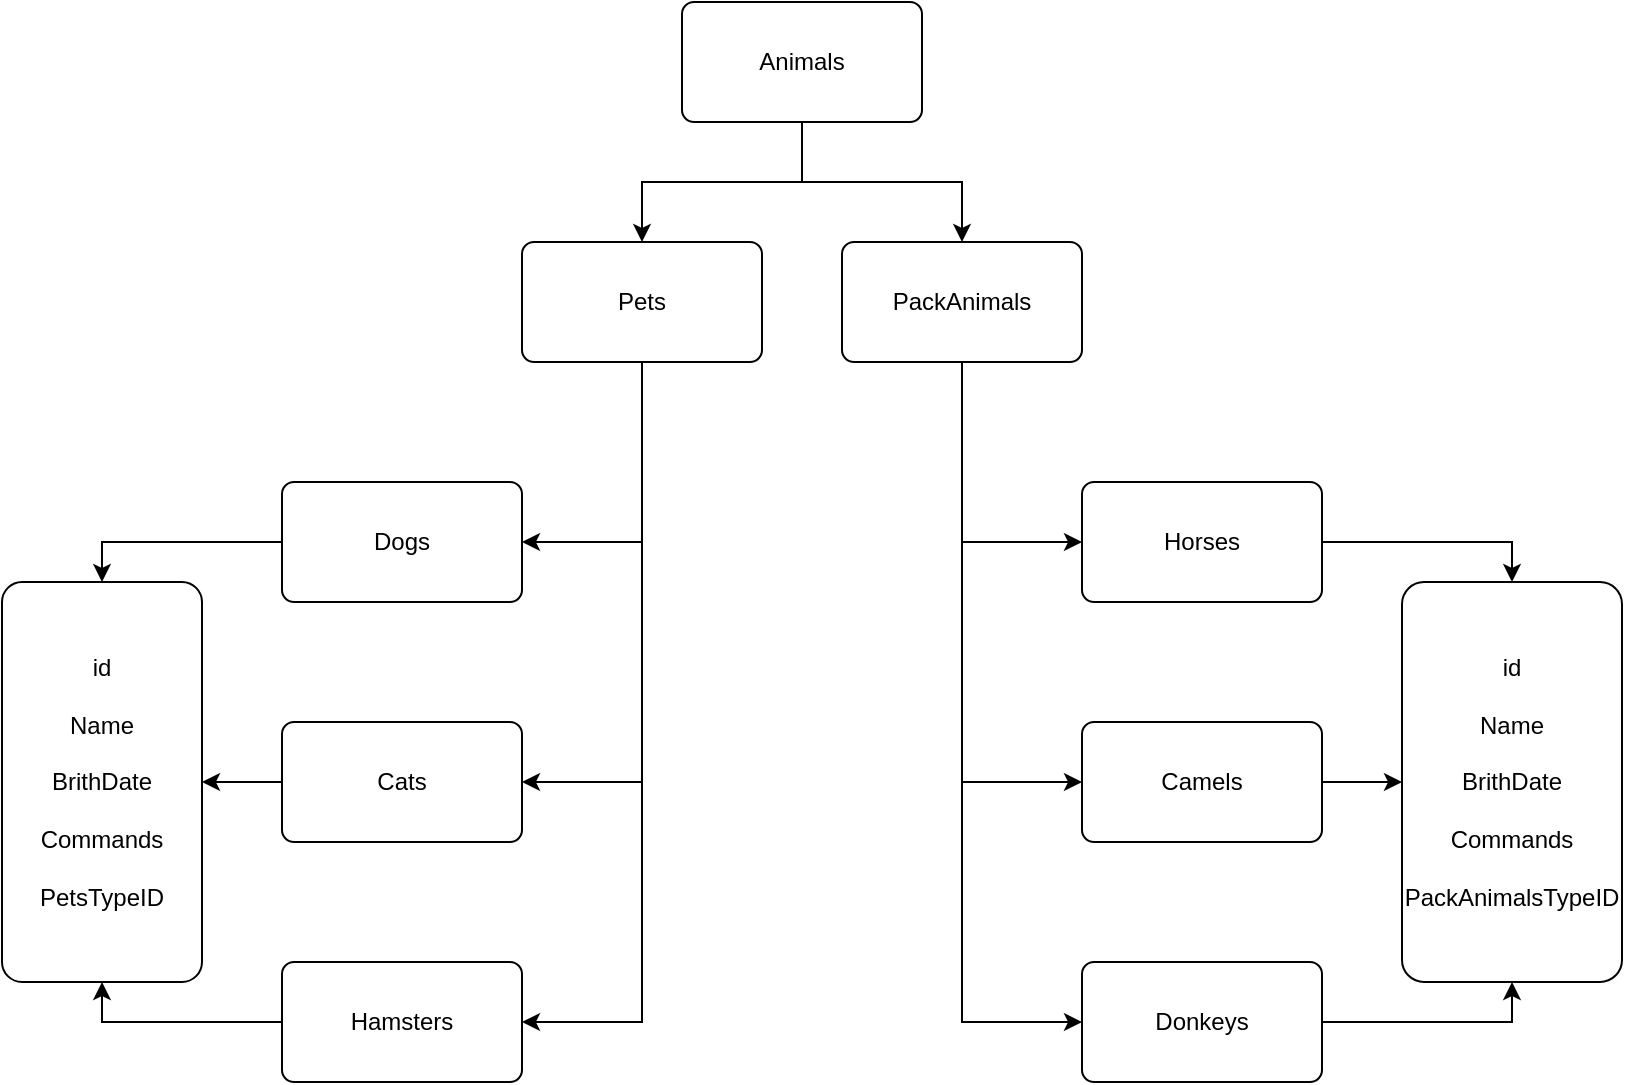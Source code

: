 <mxfile version="24.1.0" type="device">
  <diagram name="Страница — 1" id="sLSP0RFL2r5tdLfpW7rj">
    <mxGraphModel dx="1235" dy="731" grid="1" gridSize="10" guides="1" tooltips="1" connect="1" arrows="1" fold="1" page="1" pageScale="1" pageWidth="827" pageHeight="1169" math="0" shadow="0">
      <root>
        <mxCell id="0" />
        <mxCell id="1" parent="0" />
        <mxCell id="Leq0V2gcuBvTeHx4sZll-52" style="edgeStyle=orthogonalEdgeStyle;rounded=0;orthogonalLoop=1;jettySize=auto;html=1;entryX=0.5;entryY=0;entryDx=0;entryDy=0;" edge="1" parent="1" source="Leq0V2gcuBvTeHx4sZll-31" target="Leq0V2gcuBvTeHx4sZll-41">
          <mxGeometry relative="1" as="geometry" />
        </mxCell>
        <mxCell id="Leq0V2gcuBvTeHx4sZll-53" style="edgeStyle=orthogonalEdgeStyle;rounded=0;orthogonalLoop=1;jettySize=auto;html=1;entryX=0.5;entryY=0;entryDx=0;entryDy=0;" edge="1" parent="1" source="Leq0V2gcuBvTeHx4sZll-31" target="Leq0V2gcuBvTeHx4sZll-42">
          <mxGeometry relative="1" as="geometry" />
        </mxCell>
        <mxCell id="Leq0V2gcuBvTeHx4sZll-31" value="Animals" style="rounded=1;arcSize=10;whiteSpace=wrap;html=1;align=center;" vertex="1" parent="1">
          <mxGeometry x="360" y="40" width="120" height="60" as="geometry" />
        </mxCell>
        <mxCell id="Leq0V2gcuBvTeHx4sZll-54" style="edgeStyle=orthogonalEdgeStyle;rounded=0;orthogonalLoop=1;jettySize=auto;html=1;entryX=1;entryY=0.5;entryDx=0;entryDy=0;" edge="1" parent="1" source="Leq0V2gcuBvTeHx4sZll-41" target="Leq0V2gcuBvTeHx4sZll-43">
          <mxGeometry relative="1" as="geometry" />
        </mxCell>
        <mxCell id="Leq0V2gcuBvTeHx4sZll-55" style="edgeStyle=orthogonalEdgeStyle;rounded=0;orthogonalLoop=1;jettySize=auto;html=1;entryX=1;entryY=0.5;entryDx=0;entryDy=0;" edge="1" parent="1" source="Leq0V2gcuBvTeHx4sZll-41" target="Leq0V2gcuBvTeHx4sZll-44">
          <mxGeometry relative="1" as="geometry" />
        </mxCell>
        <mxCell id="Leq0V2gcuBvTeHx4sZll-56" style="edgeStyle=orthogonalEdgeStyle;rounded=0;orthogonalLoop=1;jettySize=auto;html=1;entryX=1;entryY=0.5;entryDx=0;entryDy=0;" edge="1" parent="1" source="Leq0V2gcuBvTeHx4sZll-41" target="Leq0V2gcuBvTeHx4sZll-45">
          <mxGeometry relative="1" as="geometry" />
        </mxCell>
        <mxCell id="Leq0V2gcuBvTeHx4sZll-41" value="Pets" style="rounded=1;arcSize=10;whiteSpace=wrap;html=1;align=center;" vertex="1" parent="1">
          <mxGeometry x="280" y="160" width="120" height="60" as="geometry" />
        </mxCell>
        <mxCell id="Leq0V2gcuBvTeHx4sZll-57" style="edgeStyle=orthogonalEdgeStyle;rounded=0;orthogonalLoop=1;jettySize=auto;html=1;entryX=0;entryY=0.5;entryDx=0;entryDy=0;" edge="1" parent="1" source="Leq0V2gcuBvTeHx4sZll-42" target="Leq0V2gcuBvTeHx4sZll-46">
          <mxGeometry relative="1" as="geometry" />
        </mxCell>
        <mxCell id="Leq0V2gcuBvTeHx4sZll-58" style="edgeStyle=orthogonalEdgeStyle;rounded=0;orthogonalLoop=1;jettySize=auto;html=1;entryX=0;entryY=0.5;entryDx=0;entryDy=0;" edge="1" parent="1" source="Leq0V2gcuBvTeHx4sZll-42" target="Leq0V2gcuBvTeHx4sZll-47">
          <mxGeometry relative="1" as="geometry" />
        </mxCell>
        <mxCell id="Leq0V2gcuBvTeHx4sZll-59" style="edgeStyle=orthogonalEdgeStyle;rounded=0;orthogonalLoop=1;jettySize=auto;html=1;entryX=0;entryY=0.5;entryDx=0;entryDy=0;" edge="1" parent="1" source="Leq0V2gcuBvTeHx4sZll-42" target="Leq0V2gcuBvTeHx4sZll-48">
          <mxGeometry relative="1" as="geometry" />
        </mxCell>
        <mxCell id="Leq0V2gcuBvTeHx4sZll-42" value="PackAnimals" style="rounded=1;arcSize=10;whiteSpace=wrap;html=1;align=center;" vertex="1" parent="1">
          <mxGeometry x="440" y="160" width="120" height="60" as="geometry" />
        </mxCell>
        <mxCell id="Leq0V2gcuBvTeHx4sZll-64" style="edgeStyle=orthogonalEdgeStyle;rounded=0;orthogonalLoop=1;jettySize=auto;html=1;entryX=0.5;entryY=0;entryDx=0;entryDy=0;" edge="1" parent="1" source="Leq0V2gcuBvTeHx4sZll-43" target="Leq0V2gcuBvTeHx4sZll-62">
          <mxGeometry relative="1" as="geometry" />
        </mxCell>
        <mxCell id="Leq0V2gcuBvTeHx4sZll-43" value="Dogs" style="rounded=1;arcSize=10;whiteSpace=wrap;html=1;align=center;" vertex="1" parent="1">
          <mxGeometry x="160" y="280" width="120" height="60" as="geometry" />
        </mxCell>
        <mxCell id="Leq0V2gcuBvTeHx4sZll-65" style="edgeStyle=orthogonalEdgeStyle;rounded=0;orthogonalLoop=1;jettySize=auto;html=1;entryX=1;entryY=0.5;entryDx=0;entryDy=0;" edge="1" parent="1" source="Leq0V2gcuBvTeHx4sZll-44" target="Leq0V2gcuBvTeHx4sZll-62">
          <mxGeometry relative="1" as="geometry" />
        </mxCell>
        <mxCell id="Leq0V2gcuBvTeHx4sZll-44" value="Cats" style="rounded=1;arcSize=10;whiteSpace=wrap;html=1;align=center;" vertex="1" parent="1">
          <mxGeometry x="160" y="400" width="120" height="60" as="geometry" />
        </mxCell>
        <mxCell id="Leq0V2gcuBvTeHx4sZll-66" style="edgeStyle=orthogonalEdgeStyle;rounded=0;orthogonalLoop=1;jettySize=auto;html=1;entryX=0.5;entryY=1;entryDx=0;entryDy=0;" edge="1" parent="1" source="Leq0V2gcuBvTeHx4sZll-45" target="Leq0V2gcuBvTeHx4sZll-62">
          <mxGeometry relative="1" as="geometry" />
        </mxCell>
        <mxCell id="Leq0V2gcuBvTeHx4sZll-45" value="Hamsters" style="rounded=1;arcSize=10;whiteSpace=wrap;html=1;align=center;" vertex="1" parent="1">
          <mxGeometry x="160" y="520" width="120" height="60" as="geometry" />
        </mxCell>
        <mxCell id="Leq0V2gcuBvTeHx4sZll-67" style="edgeStyle=orthogonalEdgeStyle;rounded=0;orthogonalLoop=1;jettySize=auto;html=1;entryX=0.5;entryY=0;entryDx=0;entryDy=0;" edge="1" parent="1" source="Leq0V2gcuBvTeHx4sZll-46" target="Leq0V2gcuBvTeHx4sZll-63">
          <mxGeometry relative="1" as="geometry" />
        </mxCell>
        <mxCell id="Leq0V2gcuBvTeHx4sZll-46" value="Horses" style="rounded=1;arcSize=10;whiteSpace=wrap;html=1;align=center;" vertex="1" parent="1">
          <mxGeometry x="560" y="280" width="120" height="60" as="geometry" />
        </mxCell>
        <mxCell id="Leq0V2gcuBvTeHx4sZll-68" style="edgeStyle=orthogonalEdgeStyle;rounded=0;orthogonalLoop=1;jettySize=auto;html=1;entryX=0;entryY=0.5;entryDx=0;entryDy=0;" edge="1" parent="1" source="Leq0V2gcuBvTeHx4sZll-47" target="Leq0V2gcuBvTeHx4sZll-63">
          <mxGeometry relative="1" as="geometry" />
        </mxCell>
        <mxCell id="Leq0V2gcuBvTeHx4sZll-47" value="Camels" style="rounded=1;arcSize=10;whiteSpace=wrap;html=1;align=center;" vertex="1" parent="1">
          <mxGeometry x="560" y="400" width="120" height="60" as="geometry" />
        </mxCell>
        <mxCell id="Leq0V2gcuBvTeHx4sZll-69" style="edgeStyle=orthogonalEdgeStyle;rounded=0;orthogonalLoop=1;jettySize=auto;html=1;entryX=0.5;entryY=1;entryDx=0;entryDy=0;" edge="1" parent="1" source="Leq0V2gcuBvTeHx4sZll-48" target="Leq0V2gcuBvTeHx4sZll-63">
          <mxGeometry relative="1" as="geometry" />
        </mxCell>
        <mxCell id="Leq0V2gcuBvTeHx4sZll-48" value="Donkeys" style="rounded=1;arcSize=10;whiteSpace=wrap;html=1;align=center;" vertex="1" parent="1">
          <mxGeometry x="560" y="520" width="120" height="60" as="geometry" />
        </mxCell>
        <mxCell id="Leq0V2gcuBvTeHx4sZll-62" value="id&lt;div&gt;&lt;br&gt;&lt;div&gt;Name&lt;/div&gt;&lt;div&gt;&lt;br&gt;&lt;/div&gt;&lt;div&gt;BrithDate&lt;/div&gt;&lt;div&gt;&lt;br&gt;&lt;/div&gt;&lt;div&gt;Commands&lt;/div&gt;&lt;div&gt;&lt;br&gt;&lt;/div&gt;&lt;div&gt;PetsTypeID&lt;/div&gt;&lt;/div&gt;" style="rounded=1;arcSize=10;whiteSpace=wrap;html=1;align=center;" vertex="1" parent="1">
          <mxGeometry x="20" y="330" width="100" height="200" as="geometry" />
        </mxCell>
        <mxCell id="Leq0V2gcuBvTeHx4sZll-63" value="id&lt;div&gt;&lt;br&gt;&lt;div&gt;Name&lt;/div&gt;&lt;div&gt;&lt;br&gt;&lt;/div&gt;&lt;div&gt;BrithDate&lt;/div&gt;&lt;div&gt;&lt;br&gt;&lt;/div&gt;&lt;div&gt;Commands&lt;/div&gt;&lt;div&gt;&lt;br&gt;&lt;/div&gt;&lt;div&gt;PackAnimals&lt;span style=&quot;background-color: initial;&quot;&gt;TypeID&lt;/span&gt;&lt;/div&gt;&lt;/div&gt;" style="rounded=1;arcSize=10;whiteSpace=wrap;html=1;align=center;" vertex="1" parent="1">
          <mxGeometry x="720" y="330" width="110" height="200" as="geometry" />
        </mxCell>
      </root>
    </mxGraphModel>
  </diagram>
</mxfile>
